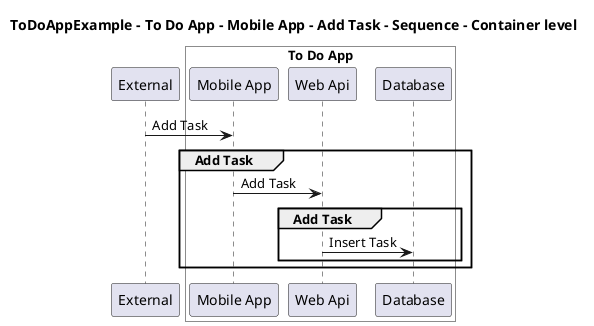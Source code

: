 @startuml

title ToDoAppExample - To Do App - Mobile App - Add Task - Sequence - Container level

participant "External" as C4InterFlow.SoftwareSystems.ExternalSystem

box "To Do App" #White
    participant "Mobile App" as ToDoAppExample.SoftwareSystems.ToDoApp.Containers.MobileApp
    participant "Web Api" as ToDoAppExample.SoftwareSystems.ToDoApp.Containers.WebApi
    participant "Database" as ToDoAppExample.SoftwareSystems.ToDoApp.Containers.Database
end box


C4InterFlow.SoftwareSystems.ExternalSystem -> ToDoAppExample.SoftwareSystems.ToDoApp.Containers.MobileApp : Add Task
group Add Task
ToDoAppExample.SoftwareSystems.ToDoApp.Containers.MobileApp -> ToDoAppExample.SoftwareSystems.ToDoApp.Containers.WebApi : Add Task
group Add Task
ToDoAppExample.SoftwareSystems.ToDoApp.Containers.WebApi -> ToDoAppExample.SoftwareSystems.ToDoApp.Containers.Database : Insert Task
end
end


@enduml
